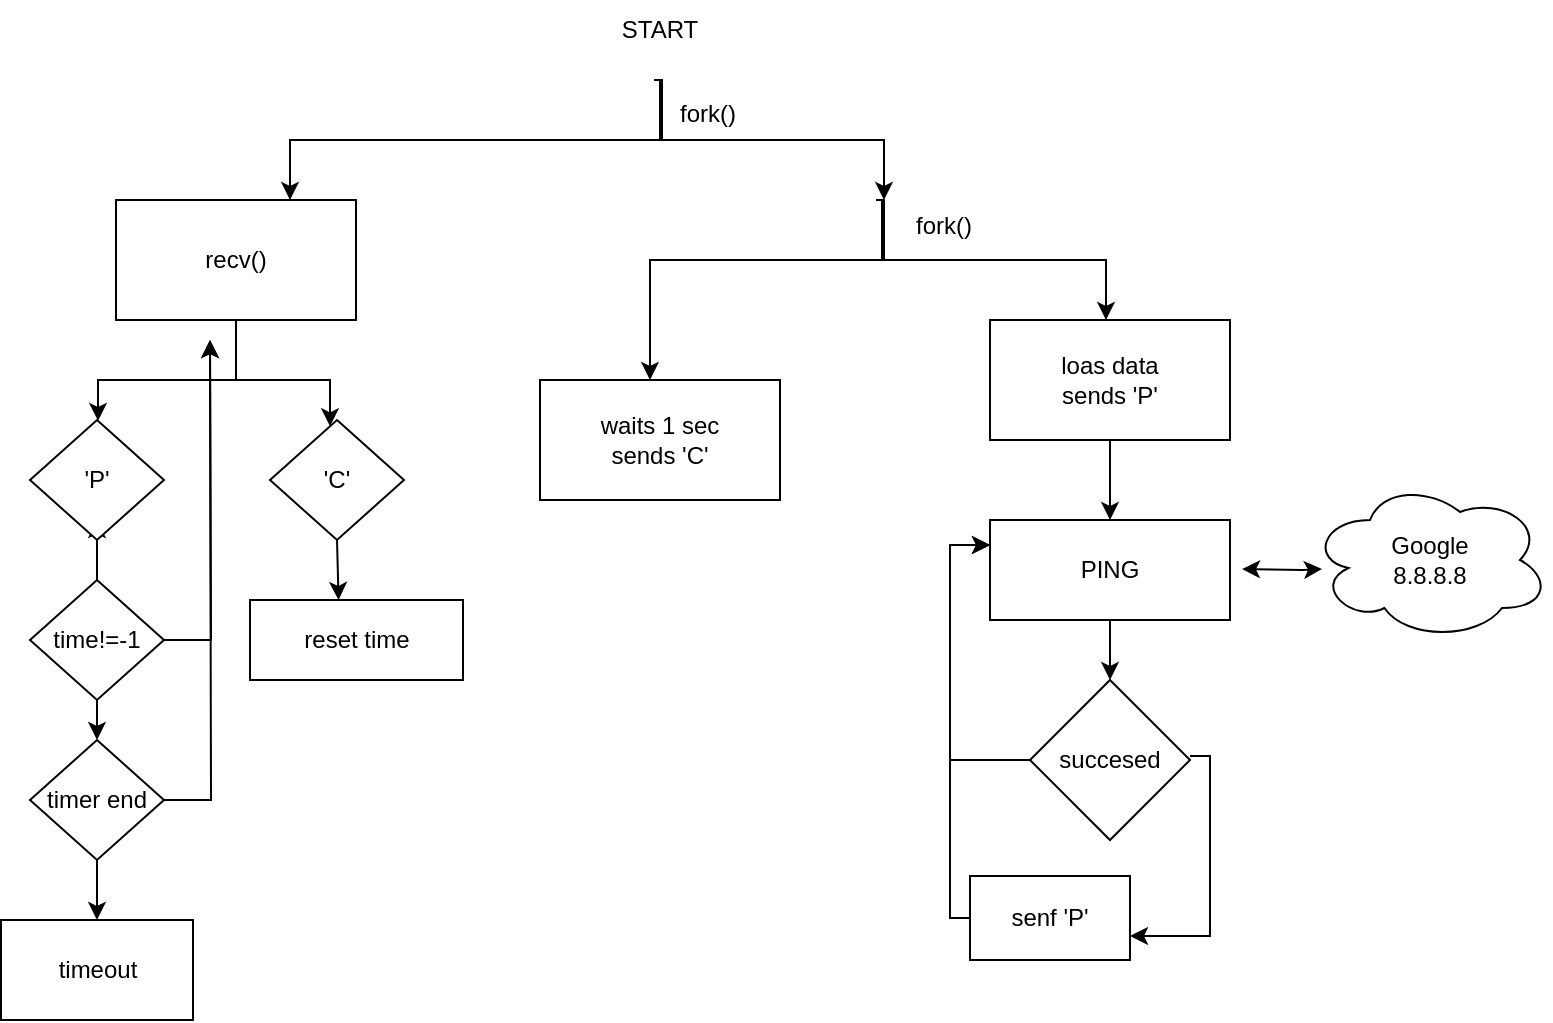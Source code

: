 <mxfile version="20.7.4" type="github">
  <diagram id="R2lEEEUBdFMjLlhIrx00" name="Page-1">
    <mxGraphModel dx="1032" dy="521" grid="1" gridSize="10" guides="1" tooltips="1" connect="1" arrows="1" fold="1" page="1" pageScale="1" pageWidth="850" pageHeight="1100" math="0" shadow="0" extFonts="Permanent Marker^https://fonts.googleapis.com/css?family=Permanent+Marker">
      <root>
        <mxCell id="0" />
        <mxCell id="1" parent="0" />
        <mxCell id="XLNV6LYxOOSoH3dIW850-2" style="edgeStyle=orthogonalEdgeStyle;rounded=0;orthogonalLoop=1;jettySize=auto;html=1;" edge="1" parent="1" target="XLNV6LYxOOSoH3dIW850-3">
          <mxGeometry relative="1" as="geometry">
            <mxPoint x="370" y="250" as="targetPoint" />
            <mxPoint x="425" y="160" as="sourcePoint" />
            <Array as="points">
              <mxPoint x="425" y="190" />
              <mxPoint x="240" y="190" />
              <mxPoint x="240" y="250" />
            </Array>
          </mxGeometry>
        </mxCell>
        <mxCell id="XLNV6LYxOOSoH3dIW850-29" value="" style="edgeStyle=orthogonalEdgeStyle;rounded=0;orthogonalLoop=1;jettySize=auto;html=1;" edge="1" parent="1" source="XLNV6LYxOOSoH3dIW850-3" target="XLNV6LYxOOSoH3dIW850-28">
          <mxGeometry relative="1" as="geometry">
            <Array as="points">
              <mxPoint x="213" y="310" />
              <mxPoint x="144" y="310" />
            </Array>
          </mxGeometry>
        </mxCell>
        <mxCell id="XLNV6LYxOOSoH3dIW850-3" value="recv()" style="rounded=0;whiteSpace=wrap;html=1;" vertex="1" parent="1">
          <mxGeometry x="153" y="220" width="120" height="60" as="geometry" />
        </mxCell>
        <mxCell id="XLNV6LYxOOSoH3dIW850-4" style="edgeStyle=orthogonalEdgeStyle;rounded=0;orthogonalLoop=1;jettySize=auto;html=1;" edge="1" parent="1">
          <mxGeometry relative="1" as="geometry">
            <mxPoint x="537" y="220" as="targetPoint" />
            <mxPoint x="422" y="160" as="sourcePoint" />
            <Array as="points">
              <mxPoint x="426" y="160" />
              <mxPoint x="426" y="190" />
              <mxPoint x="537" y="190" />
            </Array>
          </mxGeometry>
        </mxCell>
        <mxCell id="XLNV6LYxOOSoH3dIW850-5" value="waits 1 sec&lt;br&gt;sends &#39;C&#39;" style="rounded=0;whiteSpace=wrap;html=1;" vertex="1" parent="1">
          <mxGeometry x="365" y="310" width="120" height="60" as="geometry" />
        </mxCell>
        <mxCell id="XLNV6LYxOOSoH3dIW850-6" value="START" style="text;html=1;strokeColor=none;fillColor=none;align=center;verticalAlign=middle;whiteSpace=wrap;rounded=0;" vertex="1" parent="1">
          <mxGeometry x="395" y="120" width="60" height="30" as="geometry" />
        </mxCell>
        <mxCell id="XLNV6LYxOOSoH3dIW850-8" value="fork()" style="text;html=1;strokeColor=none;fillColor=none;align=center;verticalAlign=middle;whiteSpace=wrap;rounded=0;" vertex="1" parent="1">
          <mxGeometry x="419" y="162" width="60" height="30" as="geometry" />
        </mxCell>
        <mxCell id="XLNV6LYxOOSoH3dIW850-10" style="edgeStyle=orthogonalEdgeStyle;rounded=0;orthogonalLoop=1;jettySize=auto;html=1;" edge="1" parent="1">
          <mxGeometry relative="1" as="geometry">
            <mxPoint x="420" y="310" as="targetPoint" />
            <mxPoint x="536" y="220" as="sourcePoint" />
            <Array as="points">
              <mxPoint x="536" y="250" />
              <mxPoint x="420" y="250" />
            </Array>
          </mxGeometry>
        </mxCell>
        <mxCell id="XLNV6LYxOOSoH3dIW850-11" style="edgeStyle=orthogonalEdgeStyle;rounded=0;orthogonalLoop=1;jettySize=auto;html=1;" edge="1" parent="1">
          <mxGeometry relative="1" as="geometry">
            <mxPoint x="648" y="280" as="targetPoint" />
            <mxPoint x="533" y="220" as="sourcePoint" />
            <Array as="points">
              <mxPoint x="537" y="220" />
              <mxPoint x="537" y="250" />
              <mxPoint x="648" y="250" />
            </Array>
          </mxGeometry>
        </mxCell>
        <mxCell id="XLNV6LYxOOSoH3dIW850-13" value="fork()" style="text;html=1;strokeColor=none;fillColor=none;align=center;verticalAlign=middle;whiteSpace=wrap;rounded=0;" vertex="1" parent="1">
          <mxGeometry x="537" y="218" width="60" height="30" as="geometry" />
        </mxCell>
        <mxCell id="XLNV6LYxOOSoH3dIW850-15" style="edgeStyle=orthogonalEdgeStyle;rounded=0;orthogonalLoop=1;jettySize=auto;html=1;" edge="1" parent="1" source="XLNV6LYxOOSoH3dIW850-14" target="XLNV6LYxOOSoH3dIW850-16">
          <mxGeometry relative="1" as="geometry">
            <mxPoint x="650" y="410" as="targetPoint" />
          </mxGeometry>
        </mxCell>
        <mxCell id="XLNV6LYxOOSoH3dIW850-14" value="loas data&lt;br&gt;sends &#39;P&#39;" style="rounded=0;whiteSpace=wrap;html=1;" vertex="1" parent="1">
          <mxGeometry x="590" y="280" width="120" height="60" as="geometry" />
        </mxCell>
        <mxCell id="XLNV6LYxOOSoH3dIW850-20" value="" style="edgeStyle=orthogonalEdgeStyle;rounded=0;orthogonalLoop=1;jettySize=auto;html=1;" edge="1" parent="1" source="XLNV6LYxOOSoH3dIW850-16" target="XLNV6LYxOOSoH3dIW850-19">
          <mxGeometry relative="1" as="geometry" />
        </mxCell>
        <mxCell id="XLNV6LYxOOSoH3dIW850-16" value="PING&lt;br&gt;" style="rounded=0;whiteSpace=wrap;html=1;" vertex="1" parent="1">
          <mxGeometry x="590" y="380" width="120" height="50" as="geometry" />
        </mxCell>
        <mxCell id="XLNV6LYxOOSoH3dIW850-21" style="edgeStyle=orthogonalEdgeStyle;rounded=0;orthogonalLoop=1;jettySize=auto;html=1;entryX=0;entryY=0.25;entryDx=0;entryDy=0;" edge="1" parent="1" source="XLNV6LYxOOSoH3dIW850-19" target="XLNV6LYxOOSoH3dIW850-16">
          <mxGeometry relative="1" as="geometry">
            <Array as="points">
              <mxPoint x="570" y="500" />
              <mxPoint x="570" y="393" />
            </Array>
          </mxGeometry>
        </mxCell>
        <mxCell id="XLNV6LYxOOSoH3dIW850-22" style="edgeStyle=orthogonalEdgeStyle;rounded=0;orthogonalLoop=1;jettySize=auto;html=1;exitX=1;exitY=0.5;exitDx=0;exitDy=0;" edge="1" parent="1" target="XLNV6LYxOOSoH3dIW850-23">
          <mxGeometry relative="1" as="geometry">
            <mxPoint x="640" y="588" as="targetPoint" />
            <mxPoint x="690" y="498" as="sourcePoint" />
            <Array as="points">
              <mxPoint x="700" y="498" />
              <mxPoint x="700" y="588" />
            </Array>
          </mxGeometry>
        </mxCell>
        <mxCell id="XLNV6LYxOOSoH3dIW850-19" value="succesed" style="rhombus;whiteSpace=wrap;html=1;rounded=0;" vertex="1" parent="1">
          <mxGeometry x="610" y="460" width="80" height="80" as="geometry" />
        </mxCell>
        <mxCell id="XLNV6LYxOOSoH3dIW850-24" style="edgeStyle=orthogonalEdgeStyle;rounded=0;orthogonalLoop=1;jettySize=auto;html=1;exitX=0;exitY=0.5;exitDx=0;exitDy=0;entryX=0;entryY=0.25;entryDx=0;entryDy=0;" edge="1" parent="1" source="XLNV6LYxOOSoH3dIW850-23" target="XLNV6LYxOOSoH3dIW850-16">
          <mxGeometry relative="1" as="geometry">
            <Array as="points">
              <mxPoint x="570" y="579" />
              <mxPoint x="570" y="393" />
            </Array>
          </mxGeometry>
        </mxCell>
        <mxCell id="XLNV6LYxOOSoH3dIW850-23" value="senf &#39;P&#39;" style="rounded=0;whiteSpace=wrap;html=1;" vertex="1" parent="1">
          <mxGeometry x="580" y="558" width="80" height="42" as="geometry" />
        </mxCell>
        <mxCell id="XLNV6LYxOOSoH3dIW850-37" style="edgeStyle=orthogonalEdgeStyle;rounded=0;orthogonalLoop=1;jettySize=auto;html=1;" edge="1" parent="1" source="XLNV6LYxOOSoH3dIW850-28">
          <mxGeometry relative="1" as="geometry">
            <mxPoint x="143.5" y="380" as="targetPoint" />
          </mxGeometry>
        </mxCell>
        <mxCell id="XLNV6LYxOOSoH3dIW850-28" value="&#39;P&#39;" style="rhombus;whiteSpace=wrap;html=1;rounded=0;" vertex="1" parent="1">
          <mxGeometry x="110" y="330" width="67" height="60" as="geometry" />
        </mxCell>
        <mxCell id="XLNV6LYxOOSoH3dIW850-30" value="" style="edgeStyle=orthogonalEdgeStyle;rounded=0;orthogonalLoop=1;jettySize=auto;html=1;exitX=0.5;exitY=1;exitDx=0;exitDy=0;" edge="1" parent="1" target="XLNV6LYxOOSoH3dIW850-31">
          <mxGeometry relative="1" as="geometry">
            <mxPoint x="213" y="280" as="sourcePoint" />
            <mxPoint x="242.5" y="332" as="targetPoint" />
            <Array as="points">
              <mxPoint x="213" y="310" />
              <mxPoint x="260" y="310" />
            </Array>
          </mxGeometry>
        </mxCell>
        <mxCell id="XLNV6LYxOOSoH3dIW850-35" value="" style="edgeStyle=orthogonalEdgeStyle;rounded=0;orthogonalLoop=1;jettySize=auto;html=1;exitX=0.5;exitY=1;exitDx=0;exitDy=0;" edge="1" parent="1" source="XLNV6LYxOOSoH3dIW850-31">
          <mxGeometry relative="1" as="geometry">
            <mxPoint x="254.5" y="390" as="sourcePoint" />
            <mxPoint x="264.3" y="420" as="targetPoint" />
          </mxGeometry>
        </mxCell>
        <mxCell id="XLNV6LYxOOSoH3dIW850-31" value="&#39;C&#39;" style="rhombus;whiteSpace=wrap;html=1;rounded=0;" vertex="1" parent="1">
          <mxGeometry x="230" y="330" width="67" height="60" as="geometry" />
        </mxCell>
        <mxCell id="XLNV6LYxOOSoH3dIW850-32" value="" style="endArrow=classic;startArrow=classic;html=1;rounded=0;" edge="1" parent="1">
          <mxGeometry width="50" height="50" relative="1" as="geometry">
            <mxPoint x="716" y="404.5" as="sourcePoint" />
            <mxPoint x="756" y="404.5" as="targetPoint" />
            <Array as="points">
              <mxPoint x="746" y="405" />
            </Array>
          </mxGeometry>
        </mxCell>
        <mxCell id="XLNV6LYxOOSoH3dIW850-33" value="Google&lt;br&gt;8.8.8.8" style="ellipse;shape=cloud;whiteSpace=wrap;html=1;" vertex="1" parent="1">
          <mxGeometry x="750" y="360" width="120" height="80" as="geometry" />
        </mxCell>
        <mxCell id="XLNV6LYxOOSoH3dIW850-34" value="reset time" style="whiteSpace=wrap;html=1;rounded=0;" vertex="1" parent="1">
          <mxGeometry x="220" y="420" width="106.5" height="40" as="geometry" />
        </mxCell>
        <mxCell id="XLNV6LYxOOSoH3dIW850-40" style="edgeStyle=orthogonalEdgeStyle;rounded=0;orthogonalLoop=1;jettySize=auto;html=1;" edge="1" parent="1" source="XLNV6LYxOOSoH3dIW850-39">
          <mxGeometry relative="1" as="geometry">
            <mxPoint x="200" y="290" as="targetPoint" />
          </mxGeometry>
        </mxCell>
        <mxCell id="XLNV6LYxOOSoH3dIW850-42" style="edgeStyle=orthogonalEdgeStyle;rounded=0;orthogonalLoop=1;jettySize=auto;html=1;exitX=0.5;exitY=1;exitDx=0;exitDy=0;entryX=0.5;entryY=0;entryDx=0;entryDy=0;" edge="1" parent="1" source="XLNV6LYxOOSoH3dIW850-39" target="XLNV6LYxOOSoH3dIW850-41">
          <mxGeometry relative="1" as="geometry" />
        </mxCell>
        <mxCell id="XLNV6LYxOOSoH3dIW850-39" value="time!=-1" style="rhombus;whiteSpace=wrap;html=1;rounded=0;" vertex="1" parent="1">
          <mxGeometry x="110" y="410" width="67" height="60" as="geometry" />
        </mxCell>
        <mxCell id="XLNV6LYxOOSoH3dIW850-43" style="edgeStyle=orthogonalEdgeStyle;rounded=0;orthogonalLoop=1;jettySize=auto;html=1;exitX=0.5;exitY=1;exitDx=0;exitDy=0;" edge="1" parent="1" source="XLNV6LYxOOSoH3dIW850-41" target="XLNV6LYxOOSoH3dIW850-44">
          <mxGeometry relative="1" as="geometry">
            <mxPoint x="144" y="570" as="targetPoint" />
          </mxGeometry>
        </mxCell>
        <mxCell id="XLNV6LYxOOSoH3dIW850-45" style="edgeStyle=orthogonalEdgeStyle;rounded=0;orthogonalLoop=1;jettySize=auto;html=1;" edge="1" parent="1" source="XLNV6LYxOOSoH3dIW850-41">
          <mxGeometry relative="1" as="geometry">
            <mxPoint x="200" y="290" as="targetPoint" />
          </mxGeometry>
        </mxCell>
        <mxCell id="XLNV6LYxOOSoH3dIW850-41" value="timer end" style="rhombus;whiteSpace=wrap;html=1;rounded=0;" vertex="1" parent="1">
          <mxGeometry x="110" y="490" width="67" height="60" as="geometry" />
        </mxCell>
        <mxCell id="XLNV6LYxOOSoH3dIW850-44" value="timeout" style="rounded=0;whiteSpace=wrap;html=1;" vertex="1" parent="1">
          <mxGeometry x="95.5" y="580" width="96" height="50" as="geometry" />
        </mxCell>
      </root>
    </mxGraphModel>
  </diagram>
</mxfile>
